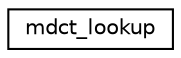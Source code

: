 digraph "Graphical Class Hierarchy"
{
  edge [fontname="Helvetica",fontsize="10",labelfontname="Helvetica",labelfontsize="10"];
  node [fontname="Helvetica",fontsize="10",shape=record];
  rankdir="LR";
  Node1 [label="mdct_lookup",height=0.2,width=0.4,color="black", fillcolor="white", style="filled",URL="$structmdct__lookup.html"];
}
